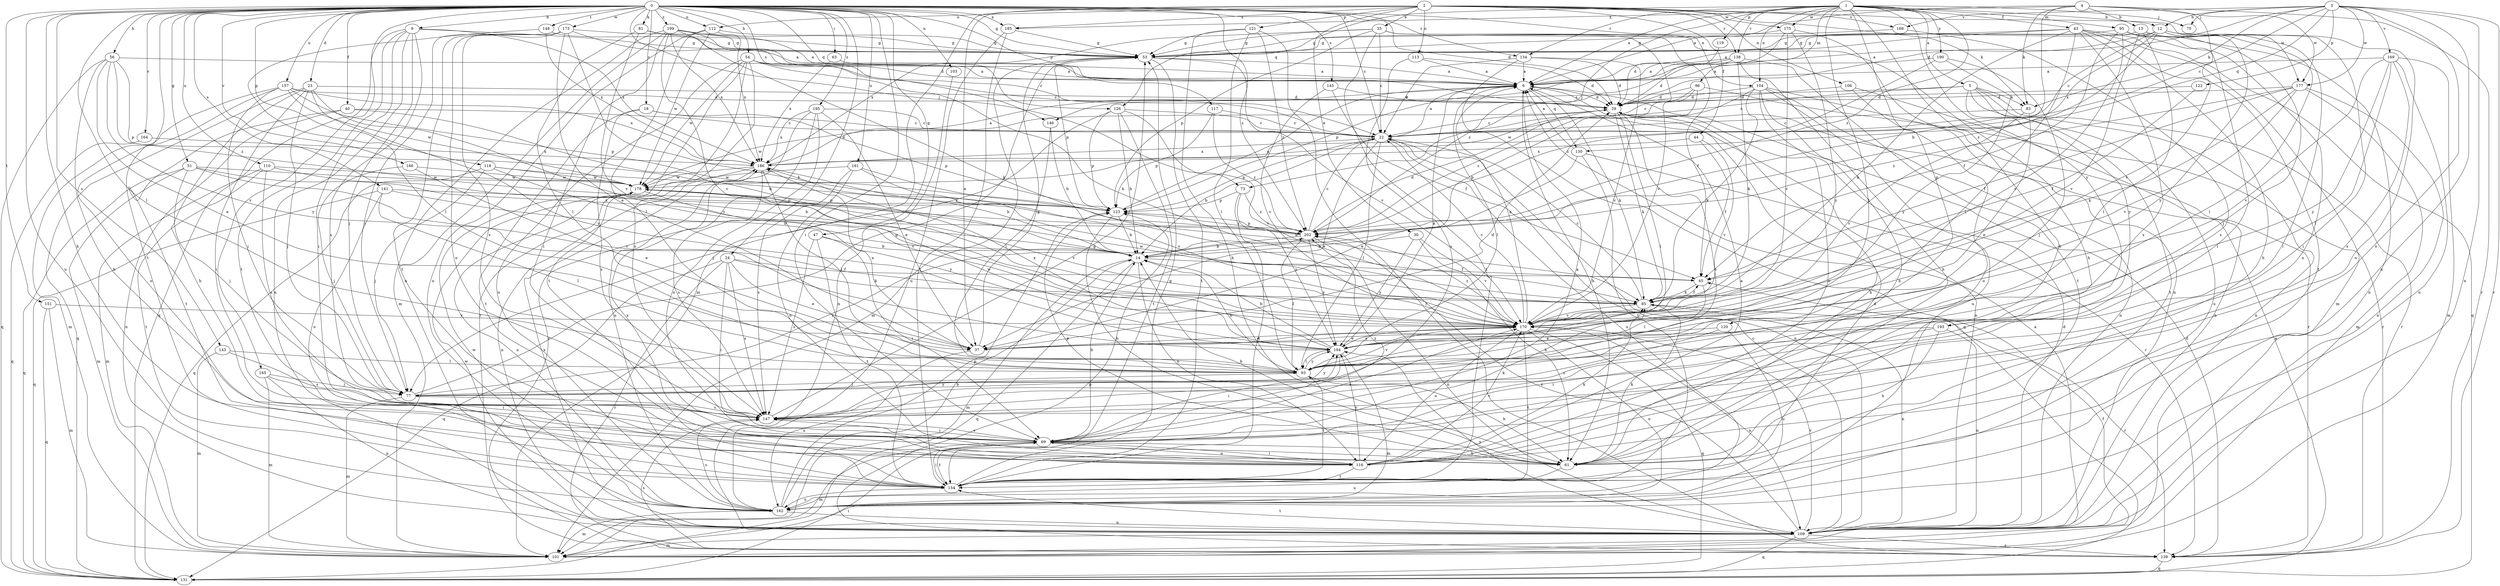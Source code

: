 strict digraph  {
0;
1;
2;
3;
4;
5;
6;
9;
12;
13;
14;
18;
22;
23;
24;
29;
30;
35;
37;
40;
43;
44;
45;
47;
51;
53;
54;
56;
61;
63;
69;
73;
75;
77;
81;
83;
85;
93;
95;
96;
101;
103;
104;
106;
109;
110;
112;
113;
116;
117;
118;
119;
120;
121;
122;
123;
126;
130;
131;
134;
138;
139;
141;
143;
145;
146;
147;
148;
151;
154;
157;
161;
162;
164;
165;
166;
168;
169;
170;
173;
175;
177;
178;
185;
186;
190;
193;
194;
195;
199;
202;
0 -> 9  [label=b];
0 -> 18  [label=c];
0 -> 22  [label=c];
0 -> 23  [label=d];
0 -> 24  [label=d];
0 -> 29  [label=d];
0 -> 40  [label=f];
0 -> 47  [label=g];
0 -> 51  [label=g];
0 -> 53  [label=g];
0 -> 54  [label=h];
0 -> 56  [label=h];
0 -> 61  [label=h];
0 -> 63  [label=i];
0 -> 69  [label=i];
0 -> 73  [label=j];
0 -> 81  [label=k];
0 -> 93  [label=l];
0 -> 103  [label=n];
0 -> 104  [label=n];
0 -> 110  [label=o];
0 -> 112  [label=o];
0 -> 117  [label=p];
0 -> 118  [label=p];
0 -> 126  [label=q];
0 -> 134  [label=r];
0 -> 141  [label=s];
0 -> 143  [label=s];
0 -> 145  [label=s];
0 -> 146  [label=s];
0 -> 148  [label=t];
0 -> 151  [label=t];
0 -> 154  [label=t];
0 -> 157  [label=u];
0 -> 161  [label=u];
0 -> 162  [label=u];
0 -> 164  [label=v];
0 -> 165  [label=v];
0 -> 166  [label=v];
0 -> 173  [label=w];
0 -> 185  [label=x];
0 -> 195  [label=z];
0 -> 199  [label=z];
0 -> 202  [label=z];
1 -> 5  [label=a];
1 -> 6  [label=a];
1 -> 12  [label=b];
1 -> 43  [label=f];
1 -> 61  [label=h];
1 -> 73  [label=j];
1 -> 75  [label=j];
1 -> 93  [label=l];
1 -> 95  [label=m];
1 -> 96  [label=m];
1 -> 104  [label=n];
1 -> 119  [label=p];
1 -> 120  [label=p];
1 -> 126  [label=q];
1 -> 134  [label=r];
1 -> 138  [label=r];
1 -> 175  [label=w];
1 -> 190  [label=y];
1 -> 193  [label=y];
1 -> 202  [label=z];
2 -> 30  [label=e];
2 -> 35  [label=e];
2 -> 37  [label=e];
2 -> 44  [label=f];
2 -> 83  [label=k];
2 -> 101  [label=m];
2 -> 106  [label=n];
2 -> 112  [label=o];
2 -> 113  [label=o];
2 -> 121  [label=p];
2 -> 138  [label=r];
2 -> 168  [label=v];
2 -> 175  [label=w];
2 -> 177  [label=w];
2 -> 185  [label=x];
3 -> 12  [label=b];
3 -> 22  [label=c];
3 -> 29  [label=d];
3 -> 75  [label=j];
3 -> 83  [label=k];
3 -> 109  [label=n];
3 -> 116  [label=o];
3 -> 122  [label=p];
3 -> 130  [label=q];
3 -> 139  [label=r];
3 -> 162  [label=u];
3 -> 168  [label=v];
3 -> 169  [label=v];
3 -> 177  [label=w];
4 -> 6  [label=a];
4 -> 13  [label=b];
4 -> 14  [label=b];
4 -> 83  [label=k];
4 -> 139  [label=r];
4 -> 170  [label=v];
4 -> 177  [label=w];
4 -> 185  [label=x];
5 -> 22  [label=c];
5 -> 83  [label=k];
5 -> 109  [label=n];
5 -> 139  [label=r];
5 -> 146  [label=s];
5 -> 154  [label=t];
5 -> 162  [label=u];
5 -> 193  [label=y];
6 -> 29  [label=d];
6 -> 61  [label=h];
6 -> 85  [label=k];
6 -> 93  [label=l];
6 -> 109  [label=n];
6 -> 130  [label=q];
9 -> 53  [label=g];
9 -> 69  [label=i];
9 -> 77  [label=j];
9 -> 109  [label=n];
9 -> 131  [label=q];
9 -> 147  [label=s];
9 -> 154  [label=t];
9 -> 186  [label=x];
12 -> 6  [label=a];
12 -> 22  [label=c];
12 -> 53  [label=g];
12 -> 69  [label=i];
12 -> 93  [label=l];
12 -> 116  [label=o];
12 -> 186  [label=x];
12 -> 194  [label=y];
12 -> 202  [label=z];
13 -> 53  [label=g];
13 -> 69  [label=i];
13 -> 77  [label=j];
13 -> 93  [label=l];
13 -> 170  [label=v];
14 -> 45  [label=f];
14 -> 101  [label=m];
14 -> 116  [label=o];
14 -> 131  [label=q];
18 -> 22  [label=c];
18 -> 123  [label=p];
18 -> 147  [label=s];
18 -> 154  [label=t];
22 -> 6  [label=a];
22 -> 14  [label=b];
22 -> 37  [label=e];
22 -> 93  [label=l];
22 -> 109  [label=n];
22 -> 123  [label=p];
22 -> 162  [label=u];
22 -> 186  [label=x];
23 -> 29  [label=d];
23 -> 61  [label=h];
23 -> 69  [label=i];
23 -> 77  [label=j];
23 -> 131  [label=q];
23 -> 170  [label=v];
23 -> 194  [label=y];
24 -> 37  [label=e];
24 -> 45  [label=f];
24 -> 69  [label=i];
24 -> 85  [label=k];
24 -> 131  [label=q];
24 -> 139  [label=r];
24 -> 147  [label=s];
29 -> 22  [label=c];
29 -> 61  [label=h];
29 -> 85  [label=k];
29 -> 93  [label=l];
29 -> 147  [label=s];
29 -> 178  [label=w];
30 -> 14  [label=b];
30 -> 61  [label=h];
30 -> 170  [label=v];
30 -> 194  [label=y];
35 -> 22  [label=c];
35 -> 45  [label=f];
35 -> 53  [label=g];
35 -> 109  [label=n];
35 -> 123  [label=p];
35 -> 154  [label=t];
35 -> 170  [label=v];
35 -> 186  [label=x];
37 -> 29  [label=d];
37 -> 53  [label=g];
37 -> 162  [label=u];
37 -> 186  [label=x];
40 -> 14  [label=b];
40 -> 22  [label=c];
40 -> 109  [label=n];
40 -> 154  [label=t];
43 -> 6  [label=a];
43 -> 53  [label=g];
43 -> 61  [label=h];
43 -> 85  [label=k];
43 -> 93  [label=l];
43 -> 101  [label=m];
43 -> 131  [label=q];
43 -> 147  [label=s];
43 -> 154  [label=t];
44 -> 45  [label=f];
44 -> 170  [label=v];
44 -> 186  [label=x];
45 -> 85  [label=k];
45 -> 93  [label=l];
47 -> 14  [label=b];
47 -> 69  [label=i];
47 -> 147  [label=s];
47 -> 154  [label=t];
51 -> 77  [label=j];
51 -> 101  [label=m];
51 -> 131  [label=q];
51 -> 170  [label=v];
51 -> 178  [label=w];
51 -> 202  [label=z];
53 -> 6  [label=a];
53 -> 101  [label=m];
53 -> 123  [label=p];
53 -> 154  [label=t];
53 -> 170  [label=v];
54 -> 6  [label=a];
54 -> 22  [label=c];
54 -> 85  [label=k];
54 -> 139  [label=r];
54 -> 147  [label=s];
54 -> 154  [label=t];
54 -> 162  [label=u];
54 -> 178  [label=w];
56 -> 6  [label=a];
56 -> 37  [label=e];
56 -> 61  [label=h];
56 -> 123  [label=p];
56 -> 131  [label=q];
56 -> 194  [label=y];
56 -> 202  [label=z];
61 -> 14  [label=b];
61 -> 85  [label=k];
61 -> 123  [label=p];
61 -> 162  [label=u];
63 -> 6  [label=a];
63 -> 186  [label=x];
69 -> 6  [label=a];
69 -> 14  [label=b];
69 -> 61  [label=h];
69 -> 85  [label=k];
69 -> 101  [label=m];
69 -> 116  [label=o];
69 -> 147  [label=s];
69 -> 154  [label=t];
69 -> 170  [label=v];
69 -> 202  [label=z];
73 -> 123  [label=p];
73 -> 154  [label=t];
73 -> 194  [label=y];
73 -> 202  [label=z];
77 -> 53  [label=g];
77 -> 101  [label=m];
77 -> 147  [label=s];
77 -> 194  [label=y];
77 -> 202  [label=z];
81 -> 22  [label=c];
81 -> 53  [label=g];
81 -> 93  [label=l];
81 -> 170  [label=v];
83 -> 22  [label=c];
83 -> 37  [label=e];
83 -> 170  [label=v];
85 -> 22  [label=c];
85 -> 45  [label=f];
85 -> 109  [label=n];
85 -> 139  [label=r];
85 -> 170  [label=v];
85 -> 178  [label=w];
93 -> 14  [label=b];
93 -> 61  [label=h];
93 -> 77  [label=j];
93 -> 170  [label=v];
93 -> 194  [label=y];
95 -> 45  [label=f];
95 -> 53  [label=g];
95 -> 69  [label=i];
95 -> 109  [label=n];
95 -> 116  [label=o];
95 -> 170  [label=v];
96 -> 22  [label=c];
96 -> 29  [label=d];
96 -> 139  [label=r];
96 -> 178  [label=w];
96 -> 202  [label=z];
101 -> 6  [label=a];
101 -> 45  [label=f];
103 -> 109  [label=n];
104 -> 14  [label=b];
104 -> 29  [label=d];
104 -> 61  [label=h];
104 -> 85  [label=k];
104 -> 109  [label=n];
104 -> 116  [label=o];
104 -> 139  [label=r];
104 -> 162  [label=u];
106 -> 29  [label=d];
106 -> 109  [label=n];
106 -> 116  [label=o];
109 -> 22  [label=c];
109 -> 29  [label=d];
109 -> 101  [label=m];
109 -> 131  [label=q];
109 -> 139  [label=r];
109 -> 154  [label=t];
109 -> 170  [label=v];
109 -> 178  [label=w];
109 -> 186  [label=x];
109 -> 194  [label=y];
109 -> 202  [label=z];
110 -> 14  [label=b];
110 -> 101  [label=m];
110 -> 147  [label=s];
110 -> 154  [label=t];
110 -> 178  [label=w];
112 -> 53  [label=g];
112 -> 93  [label=l];
112 -> 162  [label=u];
112 -> 178  [label=w];
112 -> 186  [label=x];
113 -> 6  [label=a];
113 -> 29  [label=d];
113 -> 147  [label=s];
116 -> 6  [label=a];
116 -> 69  [label=i];
116 -> 85  [label=k];
116 -> 154  [label=t];
116 -> 170  [label=v];
116 -> 186  [label=x];
116 -> 194  [label=y];
117 -> 22  [label=c];
117 -> 123  [label=p];
117 -> 202  [label=z];
118 -> 77  [label=j];
118 -> 131  [label=q];
118 -> 170  [label=v];
118 -> 178  [label=w];
118 -> 202  [label=z];
119 -> 29  [label=d];
120 -> 37  [label=e];
120 -> 147  [label=s];
120 -> 162  [label=u];
121 -> 53  [label=g];
121 -> 61  [label=h];
121 -> 93  [label=l];
121 -> 139  [label=r];
121 -> 202  [label=z];
122 -> 29  [label=d];
122 -> 45  [label=f];
123 -> 6  [label=a];
123 -> 14  [label=b];
123 -> 61  [label=h];
123 -> 202  [label=z];
126 -> 14  [label=b];
126 -> 22  [label=c];
126 -> 77  [label=j];
126 -> 123  [label=p];
126 -> 154  [label=t];
126 -> 170  [label=v];
130 -> 6  [label=a];
130 -> 37  [label=e];
130 -> 139  [label=r];
130 -> 154  [label=t];
131 -> 6  [label=a];
131 -> 69  [label=i];
134 -> 6  [label=a];
134 -> 22  [label=c];
134 -> 29  [label=d];
134 -> 131  [label=q];
134 -> 170  [label=v];
138 -> 6  [label=a];
138 -> 29  [label=d];
138 -> 61  [label=h];
138 -> 85  [label=k];
138 -> 123  [label=p];
138 -> 154  [label=t];
139 -> 29  [label=d];
139 -> 123  [label=p];
139 -> 131  [label=q];
139 -> 147  [label=s];
141 -> 14  [label=b];
141 -> 93  [label=l];
141 -> 116  [label=o];
141 -> 123  [label=p];
141 -> 131  [label=q];
143 -> 93  [label=l];
143 -> 101  [label=m];
143 -> 147  [label=s];
145 -> 29  [label=d];
145 -> 45  [label=f];
145 -> 170  [label=v];
146 -> 14  [label=b];
146 -> 93  [label=l];
147 -> 53  [label=g];
147 -> 69  [label=i];
147 -> 194  [label=y];
148 -> 53  [label=g];
148 -> 93  [label=l];
148 -> 186  [label=x];
151 -> 101  [label=m];
151 -> 131  [label=q];
151 -> 170  [label=v];
154 -> 29  [label=d];
154 -> 53  [label=g];
154 -> 69  [label=i];
154 -> 93  [label=l];
154 -> 162  [label=u];
157 -> 29  [label=d];
157 -> 77  [label=j];
157 -> 101  [label=m];
157 -> 116  [label=o];
157 -> 123  [label=p];
157 -> 178  [label=w];
157 -> 186  [label=x];
161 -> 85  [label=k];
161 -> 116  [label=o];
161 -> 147  [label=s];
161 -> 170  [label=v];
161 -> 178  [label=w];
162 -> 14  [label=b];
162 -> 101  [label=m];
162 -> 109  [label=n];
162 -> 123  [label=p];
162 -> 147  [label=s];
162 -> 178  [label=w];
164 -> 131  [label=q];
164 -> 186  [label=x];
165 -> 69  [label=i];
165 -> 77  [label=j];
165 -> 101  [label=m];
165 -> 109  [label=n];
166 -> 37  [label=e];
166 -> 77  [label=j];
166 -> 178  [label=w];
168 -> 53  [label=g];
168 -> 147  [label=s];
169 -> 6  [label=a];
169 -> 93  [label=l];
169 -> 101  [label=m];
169 -> 147  [label=s];
169 -> 162  [label=u];
169 -> 170  [label=v];
169 -> 194  [label=y];
170 -> 6  [label=a];
170 -> 22  [label=c];
170 -> 37  [label=e];
170 -> 109  [label=n];
170 -> 116  [label=o];
170 -> 131  [label=q];
170 -> 154  [label=t];
170 -> 162  [label=u];
170 -> 194  [label=y];
170 -> 202  [label=z];
173 -> 6  [label=a];
173 -> 37  [label=e];
173 -> 53  [label=g];
173 -> 77  [label=j];
173 -> 85  [label=k];
173 -> 116  [label=o];
173 -> 147  [label=s];
173 -> 154  [label=t];
175 -> 53  [label=g];
175 -> 61  [label=h];
175 -> 170  [label=v];
175 -> 194  [label=y];
175 -> 202  [label=z];
177 -> 29  [label=d];
177 -> 45  [label=f];
177 -> 85  [label=k];
177 -> 101  [label=m];
177 -> 109  [label=n];
177 -> 170  [label=v];
177 -> 202  [label=z];
178 -> 123  [label=p];
178 -> 162  [label=u];
178 -> 170  [label=v];
178 -> 194  [label=y];
185 -> 53  [label=g];
185 -> 154  [label=t];
185 -> 162  [label=u];
186 -> 6  [label=a];
186 -> 14  [label=b];
186 -> 93  [label=l];
186 -> 109  [label=n];
186 -> 147  [label=s];
186 -> 178  [label=w];
190 -> 6  [label=a];
190 -> 77  [label=j];
190 -> 194  [label=y];
190 -> 202  [label=z];
193 -> 37  [label=e];
193 -> 61  [label=h];
193 -> 69  [label=i];
193 -> 109  [label=n];
194 -> 6  [label=a];
194 -> 14  [label=b];
194 -> 69  [label=i];
194 -> 93  [label=l];
194 -> 101  [label=m];
194 -> 178  [label=w];
194 -> 186  [label=x];
195 -> 22  [label=c];
195 -> 37  [label=e];
195 -> 116  [label=o];
195 -> 139  [label=r];
195 -> 162  [label=u];
195 -> 186  [label=x];
199 -> 6  [label=a];
199 -> 29  [label=d];
199 -> 53  [label=g];
199 -> 69  [label=i];
199 -> 85  [label=k];
199 -> 101  [label=m];
199 -> 162  [label=u];
199 -> 170  [label=v];
199 -> 186  [label=x];
202 -> 14  [label=b];
202 -> 22  [label=c];
202 -> 29  [label=d];
202 -> 93  [label=l];
202 -> 109  [label=n];
202 -> 123  [label=p];
202 -> 194  [label=y];
}

